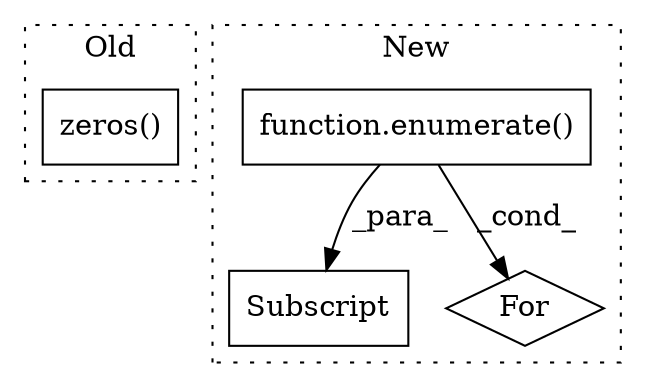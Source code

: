 digraph G {
subgraph cluster0 {
1 [label="zeros()" a="75" s="340,355" l="12,21" shape="box"];
label = "Old";
style="dotted";
}
subgraph cluster1 {
2 [label="function.enumerate()" a="75" s="597,614" l="10,1" shape="box"];
3 [label="Subscript" a="63" s="796,0" l="12,0" shape="box"];
4 [label="For" a="107" s="579,615" l="4,14" shape="diamond"];
label = "New";
style="dotted";
}
2 -> 4 [label="_cond_"];
2 -> 3 [label="_para_"];
}